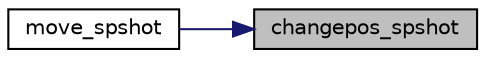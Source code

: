 digraph "changepos_spshot"
{
 // LATEX_PDF_SIZE
  edge [fontname="Helvetica",fontsize="10",labelfontname="Helvetica",labelfontsize="10"];
  node [fontname="Helvetica",fontsize="10",shape=record];
  rankdir="RL";
  Node1 [label="changepos_spshot",height=0.2,width=0.4,color="black", fillcolor="grey75", style="filled", fontcolor="black",tooltip="muda o elemento passado por ls para a posicao (x,y)."];
  Node1 -> Node2 [dir="back",color="midnightblue",fontsize="10",style="solid",fontname="Helvetica"];
  Node2 [label="move_spshot",height=0.2,width=0.4,color="black", fillcolor="white", style="filled",URL="$spaceship_8h.html#a65c88f5612d85233a9c9799d7e7a1528",tooltip="move verticalemnte em speed o elemento en passado como argumento."];
}
